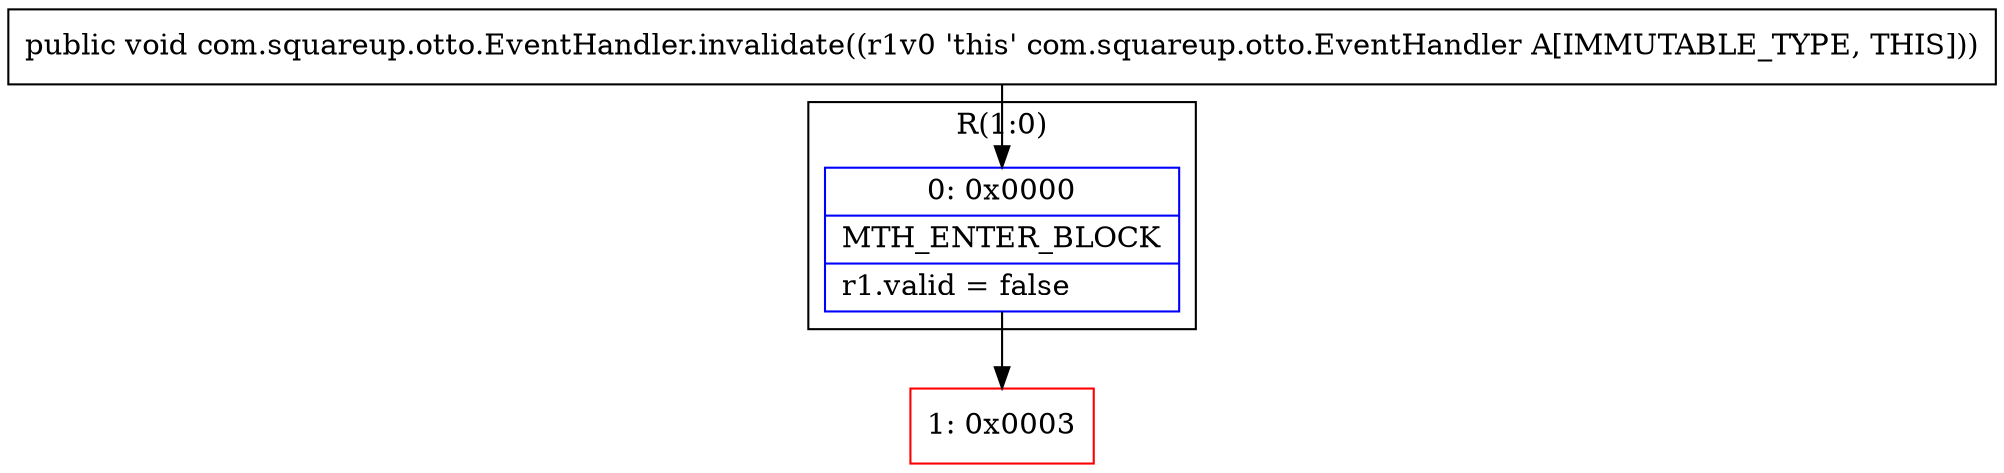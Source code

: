 digraph "CFG forcom.squareup.otto.EventHandler.invalidate()V" {
subgraph cluster_Region_632185944 {
label = "R(1:0)";
node [shape=record,color=blue];
Node_0 [shape=record,label="{0\:\ 0x0000|MTH_ENTER_BLOCK\l|r1.valid = false\l}"];
}
Node_1 [shape=record,color=red,label="{1\:\ 0x0003}"];
MethodNode[shape=record,label="{public void com.squareup.otto.EventHandler.invalidate((r1v0 'this' com.squareup.otto.EventHandler A[IMMUTABLE_TYPE, THIS])) }"];
MethodNode -> Node_0;
Node_0 -> Node_1;
}

